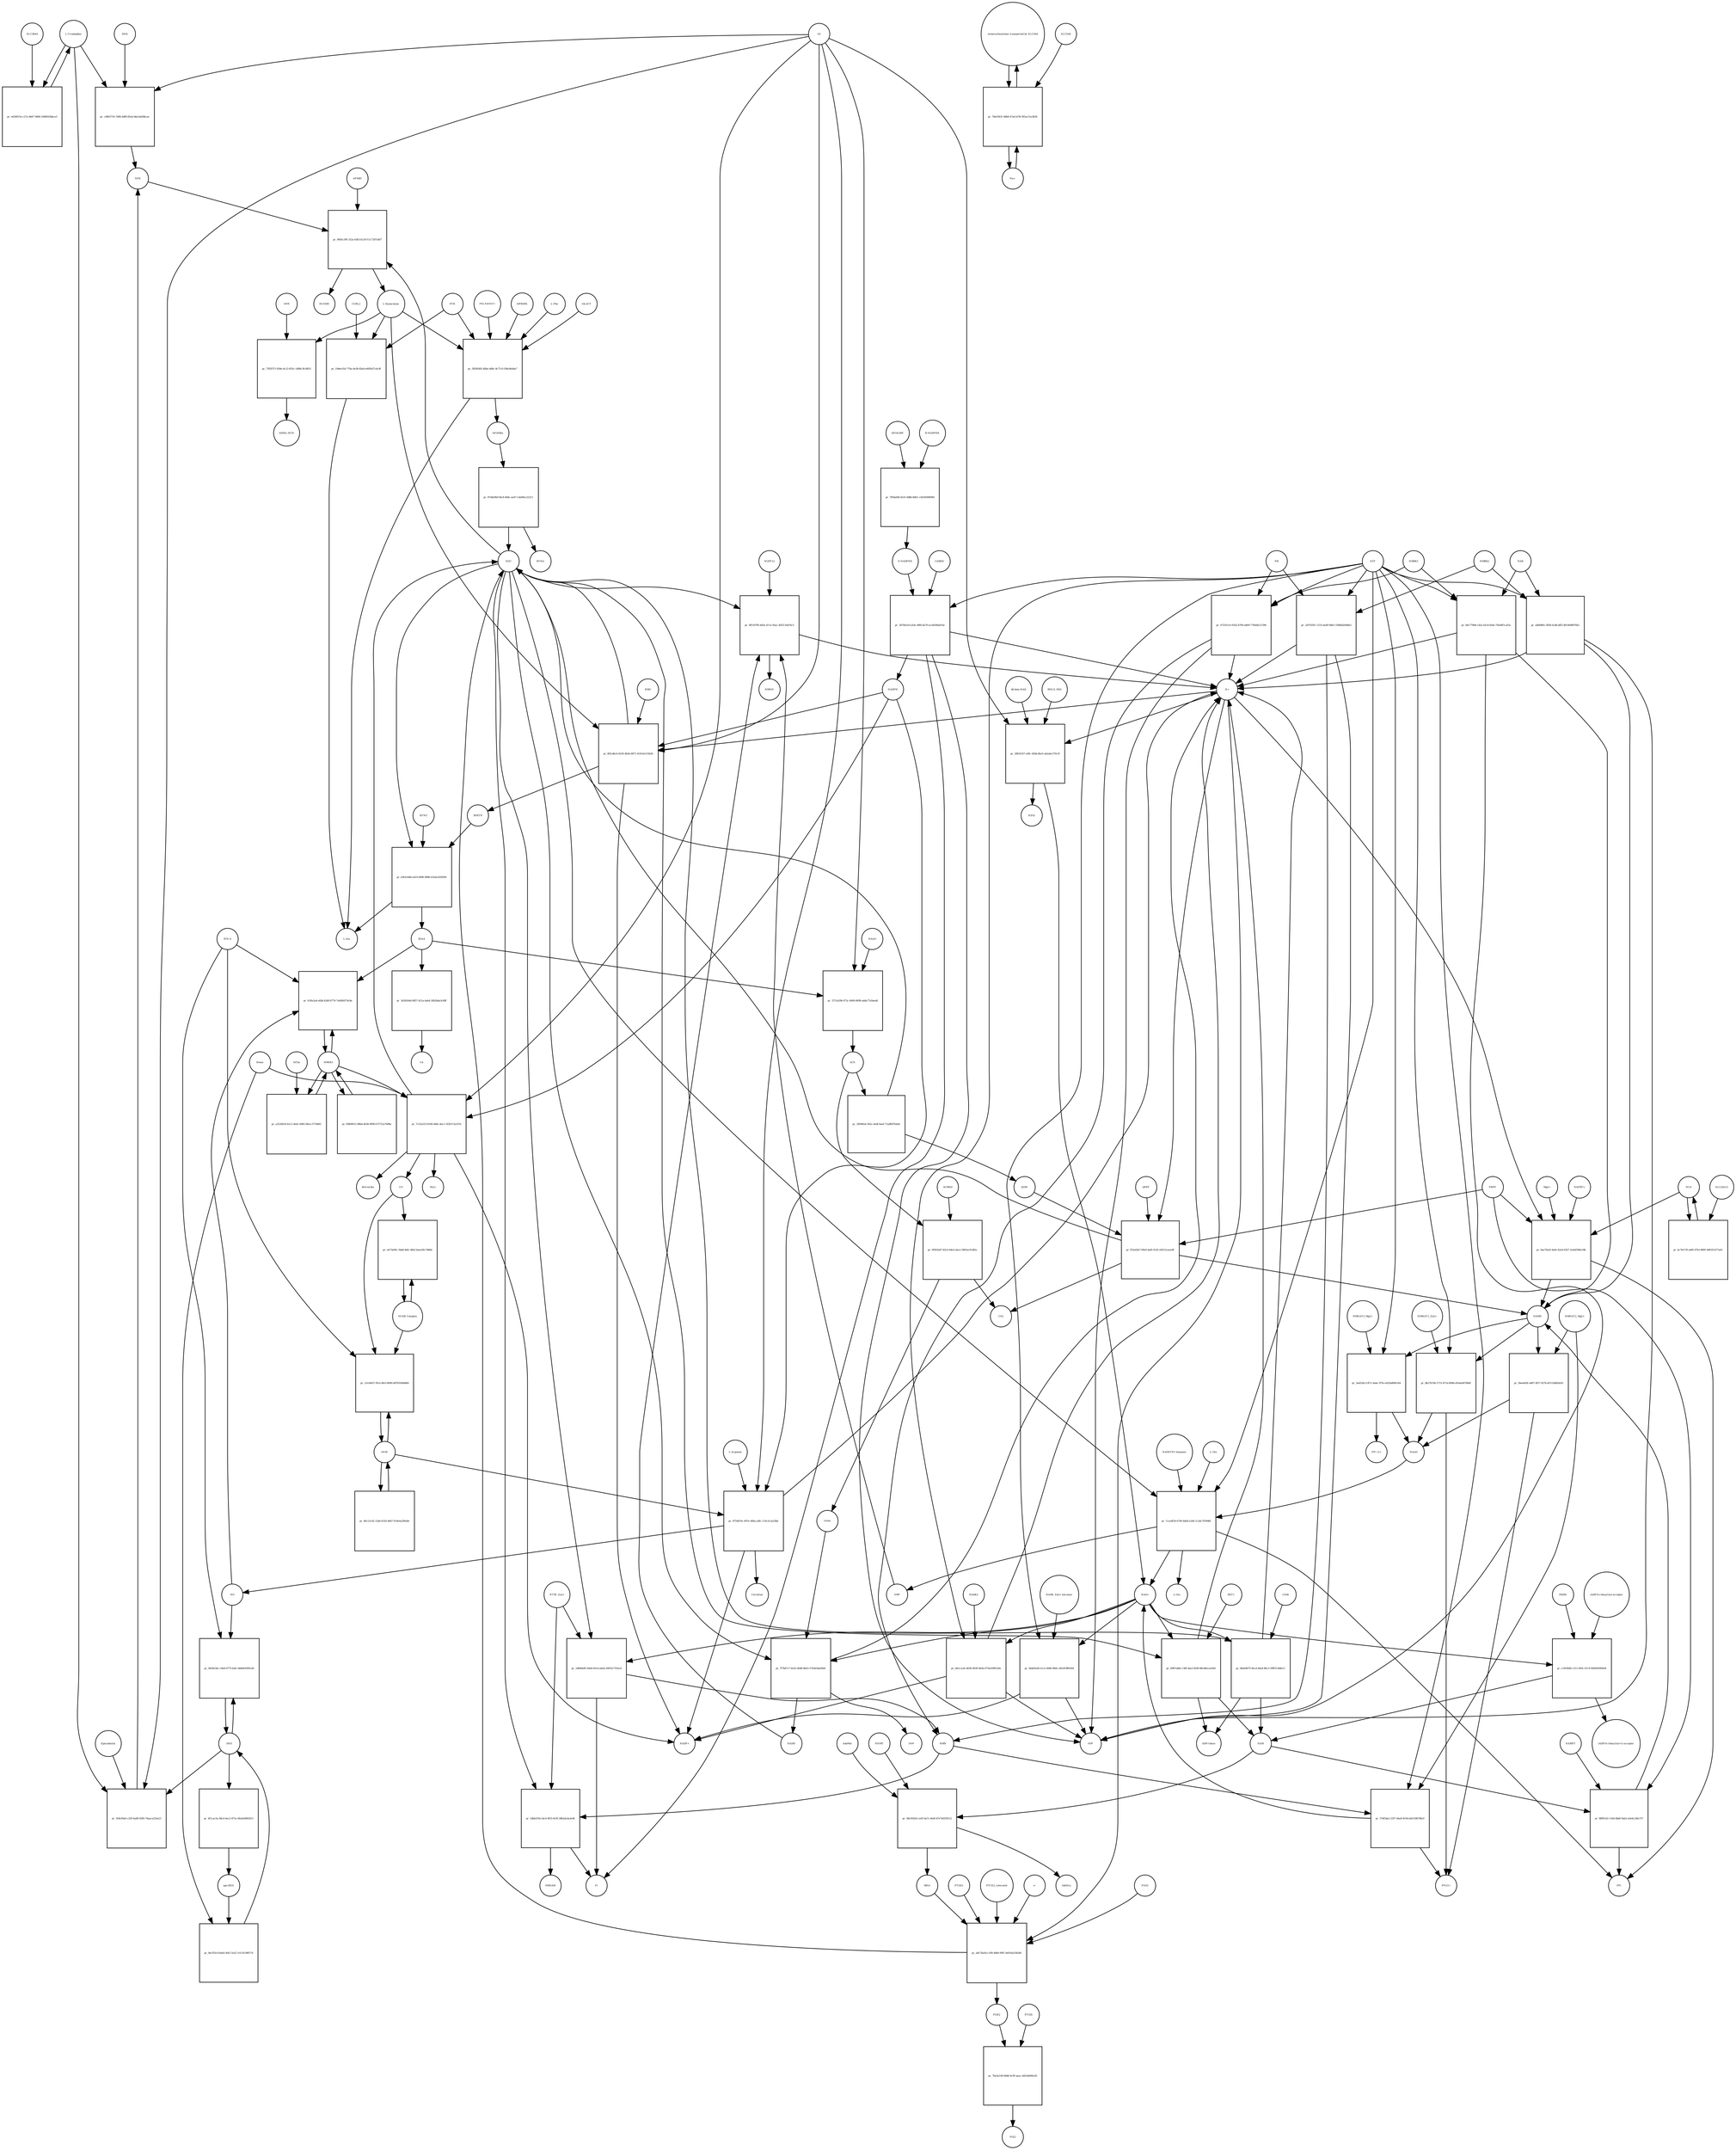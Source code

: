 strict digraph  {
"L-Tryptophan" [annotation="urn_miriam_obo.chebi_CHEBI%3A57912", bipartite=0, cls="simple chemical", fontsize=4, label="L-Tryptophan", shape=circle];
"pr_e626915e-c27a-4b67-9606-2948563bbce5" [annotation="", bipartite=1, cls=process, fontsize=4, label="pr_e626915e-c27a-4b67-9606-2948563bbce5", shape=square];
SLC36A4 [annotation=urn_miriam_uniprot_Q6YBV0, bipartite=0, cls=macromolecule, fontsize=4, label=SLC36A4, shape=circle];
"pr_c0863716-7d96-4df8-85a4-b6a1daf48cae" [annotation="", bipartite=1, cls=process, fontsize=4, label="pr_c0863716-7d96-4df8-85a4-b6a1daf48cae", shape=square];
NFK [annotation="urn_miriam_obo.chebi_CHEBI%3A18377", bipartite=0, cls="simple chemical", fontsize=4, label=NFK, shape=circle];
IDO2 [annotation=urn_miriam_uniprot_Q6ZQW0, bipartite=0, cls=macromolecule, fontsize=4, label=IDO2, shape=circle];
O2 [annotation="urn_miriam_obo.chebi_CHEBI%3A15379", bipartite=0, cls="simple chemical", fontsize=4, label=O2, shape=circle];
"pr_504cf9a0-c320-4a80-92f6-74aaca216e23" [annotation="", bipartite=1, cls=process, fontsize=4, label="pr_504cf9a0-c320-4a80-92f6-74aaca216e23", shape=square];
IDO1 [annotation=urn_miriam_uniprot_P14902, bipartite=0, cls=complex, fontsize=4, label=IDO1, shape=circle];
Epacadostat [annotation="", bipartite=0, cls="simple chemical", fontsize=4, label=Epacadostat, shape=circle];
"pr_9005c395-1f2a-4363-b129-f11c7207af67" [annotation="", bipartite=1, cls=process, fontsize=4, label="pr_9005c395-1f2a-4363-b129-f11c7207af67", shape=square];
"L-Kynurenine" [annotation="urn_miriam_obo.chebi_CHEBI%3A16946", bipartite=0, cls="simple chemical", fontsize=4, label="L-Kynurenine", shape=circle];
AFMID [annotation=urn_miriam_uniprot_Q63HM1, bipartite=0, cls=macromolecule, fontsize=4, label=AFMID, shape=circle];
H2O [annotation="urn_miriam_obo.chebi_CHEBI%3A15377", bipartite=0, cls="simple chemical", fontsize=4, label=H2O, shape=circle];
HCOOH [annotation="urn_miriam_obo.chebi_CHEBI%3A30751", bipartite=0, cls="simple chemical", fontsize=4, label=HCOOH, shape=circle];
"pr_5fb38365-40ba-4d8c-8c73-fc19bc8eb4a7" [annotation="", bipartite=1, cls=process, fontsize=4, label="pr_5fb38365-40ba-4d8c-8c73-fc19bc8eb4a7", shape=square];
"AP-DOBu" [annotation="urn_miriam_obo.chebi_CHEBI%3A17442", bipartite=0, cls="simple chemical", fontsize=4, label="AP-DOBu", shape=circle];
"PXLP-KYAT1" [annotation="urn_miriam_uniprot_Q16773|urn_miriam_obo.chebi_CHEBI%3A18405", bipartite=0, cls="complex multimer", fontsize=4, label="PXLP-KYAT1", shape=circle];
I3PROPA [annotation="urn_miriam_obo.chebi_CHEBI%3A43580", bipartite=0, cls=macromolecule, fontsize=4, label=I3PROPA, shape=circle];
"L-Phe" [annotation="urn_miriam_obo.chebi_CHEBI%3A58095", bipartite=0, cls="simple chemical", fontsize=4, label="L-Phe", shape=circle];
I3LACT [annotation="urn_miriam_obo.chebi_CHEBI%3A55528", bipartite=0, cls=macromolecule, fontsize=4, label=I3LACT, shape=circle];
PYR [annotation="urn_miriam_obo.chebi_CHEBI%3A15361", bipartite=0, cls="simple chemical", fontsize=4, label=PYR, shape=circle];
"L-Ala" [annotation="urn_miriam_obo.chebi_CHEBI%3A57972", bipartite=0, cls="simple chemical", fontsize=4, label="L-Ala", shape=circle];
"pr_19dee1b3-774a-4e38-82eb-e605b27cdc4f" [annotation="", bipartite=1, cls=process, fontsize=4, label="pr_19dee1b3-774a-4e38-82eb-e605b27cdc4f", shape=square];
CCBL2 [annotation=urn_miriam_uniprot_Q6YP21, bipartite=0, cls="macromolecule multimer", fontsize=4, label=CCBL2, shape=circle];
"pr_87dde9b0-fbc8-46dc-ae47-cda96ec22211" [annotation="", bipartite=1, cls=process, fontsize=4, label="pr_87dde9b0-fbc8-46dc-ae47-cda96ec22211", shape=square];
KYNA [annotation="urn_miriam_obo.chebi_CHEBI%3A18344", bipartite=0, cls="simple chemical", fontsize=4, label=KYNA, shape=circle];
"pr_8f3cd6c6-8230-4b5b-8871-419c0e155b3b" [annotation="", bipartite=1, cls=process, fontsize=4, label="pr_8f3cd6c6-8230-4b5b-8871-419c0e155b3b", shape=square];
"3HKYN" [annotation="urn_miriam_obo.chebi_CHEBI%3A17380", bipartite=0, cls="simple chemical", fontsize=4, label="3HKYN", shape=circle];
KMO [annotation=urn_miriam_uniprot_O15229, bipartite=0, cls=macromolecule, fontsize=4, label=KMO, shape=circle];
NADPH [annotation="urn_miriam_obo.chebi_CHEBI%3A16474", bipartite=0, cls="simple chemical", fontsize=4, label=NADPH, shape=circle];
"H+" [annotation="urn_miriam_obo.chebi_CHEBI%3A15378", bipartite=0, cls="simple chemical", fontsize=4, label="H+", shape=circle];
"NADP+" [annotation="urn_miriam_obo.chebi_CHEBI%3A18009", bipartite=0, cls="simple chemical", fontsize=4, label="NADP+", shape=circle];
"pr_43b1e9dd-a419-4996-9686-432dcd292f40" [annotation="", bipartite=1, cls=process, fontsize=4, label="pr_43b1e9dd-a419-4996-9686-432dcd292f40", shape=square];
"3HAA" [annotation="urn_miriam_obo.chebi_CHEBI%3A15793", bipartite=0, cls="simple chemical", fontsize=4, label="3HAA", shape=circle];
KYNU [annotation=urn_miriam_uniprot_Q16719, bipartite=0, cls="macromolecule multimer", fontsize=4, label=KYNU, shape=circle];
"pr_3715a59b-972c-4949-8698-adda77a9aedd" [annotation="", bipartite=1, cls=process, fontsize=4, label="pr_3715a59b-972c-4949-8698-adda77a9aedd", shape=square];
ACS [annotation="urn_miriam_obo.chebi_CHEBI%3A29044", bipartite=0, cls="simple chemical", fontsize=4, label=ACS, shape=circle];
HAAO [annotation=urn_miriam_uniprot_P46952, bipartite=0, cls=macromolecule, fontsize=4, label=HAAO, shape=circle];
"pr_0f583a87-83c0-44e3-abce-5803ec01df2a" [annotation="", bipartite=1, cls=process, fontsize=4, label="pr_0f583a87-83c0-44e3-abce-5803ec01df2a", shape=square];
"2AMA" [annotation="urn_miriam_obo.chebi_CHEBI%3A15745", bipartite=0, cls="simple chemical", fontsize=4, label="2AMA", shape=circle];
ACMSD [annotation=urn_miriam_uniprot_Q8TDX5, bipartite=0, cls="macromolecule multimer", fontsize=4, label=ACMSD, shape=circle];
CO2 [annotation="urn_miriam_obo.chebi_CHEBI%3A16526", bipartite=0, cls="simple chemical", fontsize=4, label=CO2, shape=circle];
"pr_7f7bd7c7-b22e-4b48-86e5-57b3d34a4944" [annotation="", bipartite=1, cls=process, fontsize=4, label="pr_7f7bd7c7-b22e-4b48-86e5-57b3d34a4944", shape=square];
"2AM" [annotation="urn_miriam_obo.chebi_CHEBI%3A16886", bipartite=0, cls="simple chemical", fontsize=4, label="2AM", shape=circle];
"NAD+" [annotation="urn_miriam_obo.chebi_CHEBI%3A57540", bipartite=0, cls="simple chemical", fontsize=4, label="NAD+", shape=circle];
NADH [annotation="urn_miriam_obo.chebi_CHEBI%3A57945", bipartite=0, cls="simple chemical", fontsize=4, label=NADH, shape=circle];
"pr_18f44fa4-302c-4edf-baef-71adffd7b4a0" [annotation="", bipartite=1, cls=process, fontsize=4, label="pr_18f44fa4-302c-4edf-baef-71adffd7b4a0", shape=square];
QUIN [annotation="urn_miriam_obo.chebi_CHEBI%3A16675", bipartite=0, cls="simple chemical", fontsize=4, label=QUIN, shape=circle];
"pr_75f5f371-058e-4c12-833c-1d08c3fcd933" [annotation="", bipartite=1, cls=process, fontsize=4, label="pr_75f5f371-058e-4c12-833c-1d08c3fcd933", shape=square];
AHR [annotation=urn_miriam_uniprot_P35869, bipartite=0, cls=macromolecule, fontsize=4, label=AHR, shape=circle];
"AHR/L-KYN" [annotation="", bipartite=0, cls=complex, fontsize=4, label="AHR/L-KYN", shape=circle];
"pr_0626e34c-c8ed-4775-bafc-bbb0e9285cb0" [annotation="", bipartite=1, cls=process, fontsize=4, label="pr_0626e34c-c8ed-4775-bafc-bbb0e9285cb0", shape=square];
NO [annotation="urn_miriam_obo.chebi_CHEBI%3A16480", bipartite=0, cls="simple chemical", fontsize=4, label=NO, shape=circle];
"IFN-G" [annotation=urn_miriam_uniprot_Q14609, bipartite=0, cls=macromolecule, fontsize=4, label="IFN-G", shape=circle];
iNOS [annotation=urn_miriam_uniprot_P35228, bipartite=0, cls=macromolecule, fontsize=4, label=iNOS, shape=circle];
"pr_c5c0e627-ffa3-4fe5-8690-b8783540b6fd" [annotation="", bipartite=1, cls=process, fontsize=4, label="pr_c5c0e627-ffa3-4fe5-8690-b8783540b6fd", shape=square];
"Nf-KB Complex" [annotation="urn_miriam_uniprot_P19838|urn_miriam_uniprot_Q04206|urn_miriam_uniprot_Q00653", bipartite=0, cls=complex, fontsize=4, label="Nf-KB Complex", shape=circle];
CO [annotation="urn_miriam_obo.chebi_CHEBI%3A17245", bipartite=0, cls="simple chemical", fontsize=4, label=CO, shape=circle];
"L-Arginine" [annotation="urn_miriam_obo.chebi_CHEBI%3A16467", bipartite=0, cls="simple chemical", fontsize=4, label="L-Arginine", shape=circle];
"pr_8754b76c-697e-449a-a4fc-114c3c3a33bb" [annotation="", bipartite=1, cls=process, fontsize=4, label="pr_8754b76c-697e-449a-a4fc-114c3c3a33bb", shape=square];
Citrulline [annotation="urn_miriam_obo.chebi_CHEBI%3A16349", bipartite=0, cls="simple chemical", fontsize=4, label=Citrulline, shape=circle];
"pr_d0c12c42-12dd-431b-9d47-914e0a29fa6b" [annotation="", bipartite=1, cls=process, fontsize=4, label="pr_d0c12c42-12dd-431b-9d47-914e0a29fa6b", shape=square];
"pr_4f1cac5a-9dc4-4ec2-871e-0fa0a0983013" [annotation="", bipartite=1, cls=process, fontsize=4, label="pr_4f1cac5a-9dc4-4ec2-871e-0fa0a0983013", shape=square];
"apo-IDO1" [annotation=urn_miriam_uniprot_P14902, bipartite=0, cls=macromolecule, fontsize=4, label="apo-IDO1", shape=circle];
"R-NADPHX" [annotation="urn_miriam_obo.chebi_CHEBI%3A64085", bipartite=0, cls="simple chemical", fontsize=4, label="R-NADPHX", shape=circle];
"pr_785bafb6-b51f-4d8b-8d61-c5d3456869fd" [annotation="", bipartite=1, cls=process, fontsize=4, label="pr_785bafb6-b51f-4d8b-8d61-c5d3456869fd", shape=square];
"S-NADPHX" [annotation="urn_miriam_obo.chebi_CHEBI%3A64084", bipartite=0, cls="simple chemical", fontsize=4, label="S-NADPHX", shape=circle];
APOA1BP [annotation=urn_miriam_uniprot_O95544, bipartite=0, cls="macromolecule multimer", fontsize=4, label=APOA1BP, shape=circle];
"pr_3470b1e9-a43e-49f6-be70-ece8208a9c6e" [annotation="", bipartite=1, cls=process, fontsize=4, label="pr_3470b1e9-a43e-49f6-be70-ece8208a9c6e", shape=square];
CARKD [annotation=urn_miriam_uniprot_Q8IW45, bipartite=0, cls=macromolecule, fontsize=4, label=CARKD, shape=circle];
ATP [annotation="urn_miriam_obo.chebi_CHEBI%3A30616", bipartite=0, cls="simple chemical", fontsize=4, label=ATP, shape=circle];
ADP [annotation="urn_miriam_obo.chebi_CHEBI%3A456216", bipartite=0, cls="simple chemical", fontsize=4, label=ADP, shape=circle];
Pi [annotation="urn_miriam_obo.chebi_CHEBI%3A18367", bipartite=0, cls="simple chemical", fontsize=4, label=Pi, shape=circle];
"pr_bfecca2e-4636-4830-9e0a-075e439633eb" [annotation="", bipartite=1, cls=process, fontsize=4, label="pr_bfecca2e-4636-4830-9e0a-075e439633eb", shape=square];
NADK2 [annotation=urn_miriam_uniprot_Q4G0N4, bipartite=0, cls="macromolecule multimer", fontsize=4, label=NADK2, shape=circle];
NAMN [annotation="urn_miriam_obo.chebi_CHEBI%3A15763", bipartite=0, cls="simple chemical", fontsize=4, label=NAMN, shape=circle];
"pr_5ad324c3-ff11-4abc-97fa-e452bd99e164" [annotation="", bipartite=1, cls=process, fontsize=4, label="pr_5ad324c3-ff11-4abc-97fa-e452bd99e164", shape=square];
NAAD [annotation="urn_miriam_obo.chebi_CHEBI%3A18304", bipartite=0, cls="simple chemical", fontsize=4, label=NAAD, shape=circle];
"NMNAT3_Mg2+" [annotation="urn_miriam_uniprot_Q96T66|urn_miriam_obo.chebi_CHEBI%3A18420", bipartite=0, cls="complex multimer", fontsize=4, label="NMNAT3_Mg2+", shape=circle];
"PPi (3-)" [annotation="urn_miriam_obo.chebi_CHEBI%3A33019", bipartite=0, cls="simple chemical", fontsize=4, label="PPi (3-)", shape=circle];
"pr_5bee6d3f-a887-4f57-927b-d5153d683a93" [annotation="", bipartite=1, cls=process, fontsize=4, label="pr_5bee6d3f-a887-4f57-927b-d5153d683a93", shape=square];
"NMNAT2_Mg2+" [annotation="urn_miriam_uniprot_Q9BZQ4|urn_miriam_obo.chebi_CHEBI%3A18420", bipartite=0, cls=complex, fontsize=4, label="NMNAT2_Mg2+", shape=circle];
"PPi(3-)" [annotation="urn_miriam_obo.chebi_CHEBI%3A33019", bipartite=0, cls="simple chemical", fontsize=4, label="PPi(3-)", shape=circle];
NAR [annotation="urn_miriam_obo.chebi_CHEBI%3A58527", bipartite=0, cls="simple chemical", fontsize=4, label=NAR, shape=circle];
"pr_b6c779b8-c42a-43c8-824a-70a04f1caf3a" [annotation="", bipartite=1, cls=process, fontsize=4, label="pr_b6c779b8-c42a-43c8-824a-70a04f1caf3a", shape=square];
NMRK1 [annotation=urn_miriam_uniprot_Q9NWW6, bipartite=0, cls=macromolecule, fontsize=4, label=NMRK1, shape=circle];
"pr_ad084ffe-3858-41db-bff3-d914698076b1" [annotation="", bipartite=1, cls=process, fontsize=4, label="pr_ad084ffe-3858-41db-bff3-d914698076b1", shape=square];
NMRK2 [annotation=urn_miriam_uniprot_Q9NPI5, bipartite=0, cls=macromolecule, fontsize=4, label=NMRK2, shape=circle];
"pr_11ca4f34-6740-44e8-a344-1c2dc793946f" [annotation="", bipartite=1, cls=process, fontsize=4, label="pr_11ca4f34-6740-44e8-a344-1c2dc793946f", shape=square];
"NADSYN1 hexamer" [annotation=urn_miriam_uniprot_Q6IA69, bipartite=0, cls="macromolecule multimer", fontsize=4, label="NADSYN1 hexamer", shape=circle];
"L-Gln" [annotation="urn_miriam_obo.chebi_CHEBI%3A58359", bipartite=0, cls="simple chemical", fontsize=4, label="L-Gln", shape=circle];
"L-Glu" [annotation="urn_miriam_obo.chebi_CHEBI%3A29985", bipartite=0, cls="simple chemical", fontsize=4, label="L-Glu", shape=circle];
AMP [annotation="urn_miriam_obo.chebi_CHEBI%3A16027", bipartite=0, cls="simple chemical", fontsize=4, label=AMP, shape=circle];
PPi [annotation="urn_miriam_obo.chebi_CHEBI%3A29888", bipartite=0, cls="simple chemical", fontsize=4, label=PPi, shape=circle];
NMN [annotation="urn_miriam_obo.chebi_CHEBI%3A14649", bipartite=0, cls="simple chemical", fontsize=4, label=NMN, shape=circle];
"pr_374f5de2-25f7-44e8-9c94-bd3158678b1f" [annotation="", bipartite=1, cls=process, fontsize=4, label="pr_374f5de2-25f7-44e8-9c94-bd3158678b1f", shape=square];
NR [annotation="urn_miriam_obo.chebi_CHEBI%3A15927", bipartite=0, cls="simple chemical", fontsize=4, label=NR, shape=circle];
"pr_473351c6-9342-4790-a869-7740d4121596" [annotation="", bipartite=1, cls=process, fontsize=4, label="pr_473351c6-9342-4790-a869-7740d4121596", shape=square];
"pr_2d703501-1533-4a49-9d61-5586bd349bb3" [annotation="", bipartite=1, cls=process, fontsize=4, label="pr_2d703501-1533-4a49-9d61-5586bd349bb3", shape=square];
NCA [annotation="urn_miriam_obo.chebi_CHEBI%3A32544", bipartite=0, cls="simple chemical", fontsize=4, label=NCA, shape=circle];
"pr_6ae70a2f-4a9e-42e4-8327-2e4ef560e18b" [annotation="", bipartite=1, cls=process, fontsize=4, label="pr_6ae70a2f-4a9e-42e4-8327-2e4ef560e18b", shape=square];
NAPRT1 [annotation=urn_miriam_uniprot_Q6XQN6, bipartite=0, cls="macromolecule multimer", fontsize=4, label=NAPRT1, shape=circle];
"Mg2+" [annotation="urn_miriam_obo.chebi_CHEBI%3A18420", bipartite=0, cls="simple chemical", fontsize=4, label="Mg2+", shape=circle];
PRPP [annotation="urn_miriam_obo.chebi_CHEBI%3A17111", bipartite=0, cls="simple chemical", fontsize=4, label=PRPP, shape=circle];
"pr_c1832bfb-c311-493c-b7c9-9042005f8436" [annotation="", bipartite=1, cls=process, fontsize=4, label="pr_c1832bfb-c311-493c-b7c9-9042005f8436", shape=square];
NAM [annotation="urn_miriam_obo.chebi_CHEBI%3A17154", bipartite=0, cls="simple chemical", fontsize=4, label=NAM, shape=circle];
PARPs [annotation="urn_miriam_uniprot_Q8N5Y8|urn_miriam_uniprot_Q53GL7|urn_miriam_uniprot_Q8IXQ6", bipartite=0, cls=macromolecule, fontsize=4, label=PARPs, shape=circle];
"(ADP-D-ribosyl)(n)-acceptor" [annotation="urn_miriam_obo.chebi_CHEBI%3A133202", bipartite=0, cls="simple chemical", fontsize=4, label="(ADP-D-ribosyl)(n)-acceptor", shape=circle];
"(ADP-D-ribosyl)(n+1)-acceptor" [annotation="urn_miriam_obo.chebi_CHEBI%3A133203", bipartite=0, cls="simple chemical", fontsize=4, label="(ADP-D-ribosyl)(n+1)-acceptor", shape=circle];
"pr_8fff61d3-116d-4bb0-9ab3-a9e4c24fa757" [annotation="", bipartite=1, cls=process, fontsize=4, label="pr_8fff61d3-116d-4bb0-9ab3-a9e4c24fa757", shape=square];
NAMPT [annotation=urn_miriam_uniprot_P43490, bipartite=0, cls=macromolecule, fontsize=4, label=NAMPT, shape=circle];
"pr_08c95624-ce05-4a7c-8e6f-47e7b5f29512" [annotation="", bipartite=1, cls=process, fontsize=4, label="pr_08c95624-ce05-4a7c-8e6f-47e7b5f29512", shape=square];
MNA [annotation="urn_miriam_obo.chebi_CHEBI%3A16797", bipartite=0, cls="simple chemical", fontsize=4, label=MNA, shape=circle];
NNMT [annotation=urn_miriam_uniprot_P40261, bipartite=0, cls=macromolecule, fontsize=4, label=NNMT, shape=circle];
AdoMet [annotation="urn_miriam_obo.chebi_CHEBI%3A15414", bipartite=0, cls="simple chemical", fontsize=4, label=AdoMet, shape=circle];
AdoHcy [annotation="urn_miriam_obo.chebi_CHEBI%3A16680", bipartite=0, cls="simple chemical", fontsize=4, label=AdoHcy, shape=circle];
"pr_f55a02b7-09e0-4af4-912f-cbf512caea9f" [annotation="", bipartite=1, cls=process, fontsize=4, label="pr_f55a02b7-09e0-4af4-912f-cbf512caea9f", shape=square];
QPRT [annotation=urn_miriam_uniprot_Q15274, bipartite=0, cls=macromolecule, fontsize=4, label=QPRT, shape=circle];
"pr_5b4d3a26-e1ce-4946-9b9c-e81d53ff6364" [annotation="", bipartite=1, cls=process, fontsize=4, label="pr_5b4d3a26-e1ce-4946-9b9c-e81d53ff6364", shape=square];
"NADK_Zn2+ tetramer" [annotation="urn_miriam_uniprot_O95544|urn_miriam_obo.chebi_CHEBI%3A29105", bipartite=0, cls="complex multimer", fontsize=4, label="NADK_Zn2+ tetramer", shape=circle];
"pr_6987a48a-138f-4aa3-820f-88cd6ecea564" [annotation="", bipartite=1, cls=process, fontsize=4, label="pr_6987a48a-138f-4aa3-820f-88cd6ecea564", shape=square];
"ADP-ribose" [annotation="urn_miriam_obo.chebi_CHEBI%3A57967", bipartite=0, cls="simple chemical", fontsize=4, label="ADP-ribose", shape=circle];
BST1 [annotation=urn_miriam_uniprot_Q10588, bipartite=0, cls="macromolecule multimer", fontsize=4, label=BST1, shape=circle];
"pr_4ba04675-8ecd-44e4-86c3-39ff513d6e11" [annotation="", bipartite=1, cls=process, fontsize=4, label="pr_4ba04675-8ecd-44e4-86c3-39ff513d6e11", shape=square];
CD38 [annotation=urn_miriam_uniprot_P28907, bipartite=0, cls=macromolecule, fontsize=4, label=CD38, shape=circle];
"dh-beta-NAD" [annotation="urn_miriam_obo.chebi_CHEBI%3A90171|urn_miriam_obo.chebi_CHEBI%3A90174", bipartite=0, cls="simple chemical", fontsize=4, label="dh-beta-NAD", shape=circle];
"pr_38935357-e9fc-45bb-8bc0-ab2abc370c5f" [annotation="", bipartite=1, cls=process, fontsize=4, label="pr_38935357-e9fc-45bb-8bc0-ab2abc370c5f", shape=square];
H2O2 [annotation="urn_miriam_obo.chebi_CHEBI%3A16240", bipartite=0, cls="simple chemical", fontsize=4, label=H2O2, shape=circle];
RNLS_FAD [annotation="urn_miriam_uniprot_Q5VYX0|urn_miriam_obo.chebi_CHEBI%3A16238", bipartite=0, cls=complex, fontsize=4, label=RNLS_FAD, shape=circle];
"pr_1d60be85-04a8-43c4-ada4-20035c755ec6" [annotation="", bipartite=1, cls=process, fontsize=4, label="pr_1d60be85-04a8-43c4-ada4-20035c755ec6", shape=square];
"NT5E_Zn2+" [annotation="urn_miriam_uniprot_P21589|urn_miriam_obo.chebi_CHEBI%3A29105", bipartite=0, cls="complex multimer", fontsize=4, label="NT5E_Zn2+", shape=circle];
"pr_24bb1f5d-cbc9-4f55-8cf9-28b2dcda3e46" [annotation="", bipartite=1, cls=process, fontsize=4, label="pr_24bb1f5d-cbc9-4f55-8cf9-28b2dcda3e46", shape=square];
NRNAM [annotation="urn_miriam_obo.chebi_CHEBI%3A15927", bipartite=0, cls="simple chemical", fontsize=4, label=NRNAM, shape=circle];
"pr_bc76e73f-ad0f-47b3-8685-9d9351477a61" [annotation="", bipartite=1, cls=process, fontsize=4, label="pr_bc76e73f-ad0f-47b3-8685-9d9351477a61", shape=square];
SLC22A13 [annotation=urn_miriam_uniprot_Q9Y226, bipartite=0, cls=macromolecule, fontsize=4, label=SLC22A13, shape=circle];
"pr_087a97f6-4d5e-411e-92ac-45f211bb76c5" [annotation="", bipartite=1, cls=process, fontsize=4, label="pr_087a97f6-4d5e-411e-92ac-45f211bb76c5", shape=square];
NMNH [annotation="urn_miriam_obo.chebi_CHEBI%3A74452", bipartite=0, cls="simple chemical", fontsize=4, label=NMNH, shape=circle];
NUDT12 [annotation=urn_miriam_uniprot_Q9BQG2, bipartite=0, cls=macromolecule, fontsize=4, label=NUDT12, shape=circle];
"pr_8b27b7d0-2715-471d-899d-d164a94768df" [annotation="", bipartite=1, cls=process, fontsize=4, label="pr_8b27b7d0-2715-471d-899d-d164a94768df", shape=square];
"NMNAT1_Zn2+" [annotation="urn_miriam_uniprot_Q9HAN9|urn_miriam_obo.chebi_CHEBI%3A29105", bipartite=0, cls="complex multimer", fontsize=4, label="NMNAT1_Zn2+", shape=circle];
PGG2 [annotation="urn_miriam_obo.chebi_CHEBI%3A27647", bipartite=0, cls="simple chemical", fontsize=4, label=PGG2, shape=circle];
"pr_a8c7ba56-c189-4d6d-99f1-9a916a5365d0" [annotation="", bipartite=1, cls=process, fontsize=4, label="pr_a8c7ba56-c189-4d6d-99f1-9a916a5365d0", shape=square];
PGH2 [annotation="urn_miriam_obo.chebi_CHEBI%3A15554", bipartite=0, cls="simple chemical", fontsize=4, label=PGH2, shape=circle];
PTGS2 [annotation=urn_miriam_uniprot_P35354, bipartite=0, cls="macromolecule multimer", fontsize=4, label=PTGS2, shape=circle];
PTCS2_celecoxib [annotation="urn_miriam_uniprot_P35354|urn_miriam_obo.chebi_CHEBI%3A41423", bipartite=0, cls=complex, fontsize=4, label=PTCS2_celecoxib, shape=circle];
"e-" [annotation="urn_miriam_obo.chebi_CHEBI%3A10545", bipartite=0, cls="simple chemical", fontsize=4, label="e-", shape=circle];
"pr_7ba3a149-60d6-4c9f-aaac-afd1def6b1d3" [annotation="", bipartite=1, cls=process, fontsize=4, label="pr_7ba3a149-60d6-4c9f-aaac-afd1def6b1d3", shape=square];
PGI2 [annotation="urn_miriam_obo.chebi_CHEBI%3A15552", bipartite=0, cls="simple chemical", fontsize=4, label=PGI2, shape=circle];
PTGIS [annotation=urn_miriam_uniprot_Q16647, bipartite=0, cls=macromolecule, fontsize=4, label=PTGIS, shape=circle];
"monocarboxylates transported by SLC5A8" [annotation="", bipartite=0, cls="simple chemical", fontsize=4, label="monocarboxylates transported by SLC5A8", shape=circle];
"pr_7bb19431-8db8-47ad-b74f-9f5ac31a3b58" [annotation="", bipartite=1, cls=process, fontsize=4, label="pr_7bb19431-8db8-47ad-b74f-9f5ac31a3b58", shape=square];
SLC5A8 [annotation=urn_miriam_uniprot_Q8N695, bipartite=0, cls=macromolecule, fontsize=4, label=SLC5A8, shape=circle];
"Na+" [annotation="urn_miriam_obo.chebi_CHEBI%3A29101", bipartite=0, cls="simple chemical", fontsize=4, label="Na+", shape=circle];
HMOX1 [annotation="", bipartite=0, cls=macromolecule, fontsize=4, label=HMOX1, shape=circle];
"pr_fcf6e2a4-efdb-42d0-8776-7e40b9374c8e" [annotation="", bipartite=1, cls=process, fontsize=4, label="pr_fcf6e2a4-efdb-42d0-8776-7e40b9374c8e", shape=square];
"pr_f0b09013-98bd-4b38-9f98-b73721a7698a" [annotation="", bipartite=1, cls=process, fontsize=4, label="pr_f0b09013-98bd-4b38-9f98-b73721a7698a", shape=square];
Heme [annotation="urn_miriam_obo.chebi_CHEBI%3A30413", bipartite=0, cls="simple chemical", fontsize=4, label=Heme, shape=circle];
"pr_7c52e233-8180-48dc-8ac1-5f2b7c5a1f1b" [annotation="", bipartite=1, cls=process, fontsize=4, label="pr_7c52e233-8180-48dc-8ac1-5f2b7c5a1f1b", shape=square];
Biliverdin [annotation="urn_miriam_obo.chebi_CHEBI%3A17033", bipartite=0, cls="simple chemical", fontsize=4, label=Biliverdin, shape=circle];
"Fe2+" [annotation="urn_miriam_obo.chebi_CHEBI%3A29033", bipartite=0, cls="simple chemical", fontsize=4, label="Fe2+", shape=circle];
"pr_a3228418-b1c2-4edc-b9fd-58ecc3719b81" [annotation="", bipartite=1, cls=process, fontsize=4, label="pr_a3228418-b1c2-4edc-b9fd-58ecc3719b81", shape=square];
Orf3a [annotation="urn_miriam_ncbiprotein_BCD58754|urn_miriam_uniprot_P0DTC3", bipartite=0, cls=macromolecule, fontsize=4, label=Orf3a, shape=circle];
"pr_eb73a90c-5bdd-4bfc-bfb2-baea56c7d66d" [annotation="", bipartite=1, cls=process, fontsize=4, label="pr_eb73a90c-5bdd-4bfc-bfb2-baea56c7d66d", shape=square];
"pr_8ecf55c9-beb5-49a7-b1a7-e511fc99f174" [annotation="", bipartite=1, cls=process, fontsize=4, label="pr_8ecf55c9-beb5-49a7-b1a7-e511fc99f174", shape=square];
"pr_3d34504d-8857-421a-bab4-30b2bda3c88f" [annotation="", bipartite=1, cls="omitted process", fontsize=4, label="pr_3d34504d-8857-421a-bab4-30b2bda3c88f", shape=square];
CA [annotation="", bipartite=0, cls="simple chemical", fontsize=4, label=CA, shape=circle];
"L-Tryptophan" -> "pr_e626915e-c27a-4b67-9606-2948563bbce5"  [annotation="", interaction_type=consumption];
"L-Tryptophan" -> "pr_c0863716-7d96-4df8-85a4-b6a1daf48cae"  [annotation="", interaction_type=consumption];
"L-Tryptophan" -> "pr_504cf9a0-c320-4a80-92f6-74aaca216e23"  [annotation="", interaction_type=consumption];
"pr_e626915e-c27a-4b67-9606-2948563bbce5" -> "L-Tryptophan"  [annotation="", interaction_type=production];
SLC36A4 -> "pr_e626915e-c27a-4b67-9606-2948563bbce5"  [annotation="", interaction_type=catalysis];
"pr_c0863716-7d96-4df8-85a4-b6a1daf48cae" -> NFK  [annotation="", interaction_type=production];
NFK -> "pr_9005c395-1f2a-4363-b129-f11c7207af67"  [annotation="", interaction_type=consumption];
IDO2 -> "pr_c0863716-7d96-4df8-85a4-b6a1daf48cae"  [annotation="", interaction_type=catalysis];
O2 -> "pr_c0863716-7d96-4df8-85a4-b6a1daf48cae"  [annotation="", interaction_type=consumption];
O2 -> "pr_504cf9a0-c320-4a80-92f6-74aaca216e23"  [annotation="", interaction_type=consumption];
O2 -> "pr_8f3cd6c6-8230-4b5b-8871-419c0e155b3b"  [annotation="", interaction_type=consumption];
O2 -> "pr_3715a59b-972c-4949-8698-adda77a9aedd"  [annotation="", interaction_type=consumption];
O2 -> "pr_8754b76c-697e-449a-a4fc-114c3c3a33bb"  [annotation="", interaction_type=consumption];
O2 -> "pr_38935357-e9fc-45bb-8bc0-ab2abc370c5f"  [annotation="", interaction_type=consumption];
O2 -> "pr_7c52e233-8180-48dc-8ac1-5f2b7c5a1f1b"  [annotation="", interaction_type=consumption];
"pr_504cf9a0-c320-4a80-92f6-74aaca216e23" -> NFK  [annotation="", interaction_type=production];
IDO1 -> "pr_504cf9a0-c320-4a80-92f6-74aaca216e23"  [annotation="urn_miriam_pubmed_29531094|urn_miriam_pubmed_28523098|urn_miriam_pubmed_30338242|urn_miriam_pubmed_32292563", interaction_type=catalysis];
IDO1 -> "pr_0626e34c-c8ed-4775-bafc-bbb0e9285cb0"  [annotation="", interaction_type=consumption];
IDO1 -> "pr_4f1cac5a-9dc4-4ec2-871e-0fa0a0983013"  [annotation="", interaction_type=consumption];
Epacadostat -> "pr_504cf9a0-c320-4a80-92f6-74aaca216e23"  [annotation="urn_miriam_pubmed_29531094|urn_miriam_pubmed_28523098|urn_miriam_pubmed_30338242|urn_miriam_pubmed_32292563", interaction_type=inhibition];
"pr_9005c395-1f2a-4363-b129-f11c7207af67" -> "L-Kynurenine"  [annotation="", interaction_type=production];
"pr_9005c395-1f2a-4363-b129-f11c7207af67" -> HCOOH  [annotation="", interaction_type=production];
"L-Kynurenine" -> "pr_5fb38365-40ba-4d8c-8c73-fc19bc8eb4a7"  [annotation="", interaction_type=consumption];
"L-Kynurenine" -> "pr_19dee1b3-774a-4e38-82eb-e605b27cdc4f"  [annotation="", interaction_type=consumption];
"L-Kynurenine" -> "pr_8f3cd6c6-8230-4b5b-8871-419c0e155b3b"  [annotation="", interaction_type=consumption];
"L-Kynurenine" -> "pr_75f5f371-058e-4c12-833c-1d08c3fcd933"  [annotation="", interaction_type=consumption];
AFMID -> "pr_9005c395-1f2a-4363-b129-f11c7207af67"  [annotation=urn_miriam_pubmed_29531094, interaction_type=catalysis];
H2O -> "pr_9005c395-1f2a-4363-b129-f11c7207af67"  [annotation="", interaction_type=consumption];
H2O -> "pr_43b1e9dd-a419-4996-9686-432dcd292f40"  [annotation="", interaction_type=consumption];
H2O -> "pr_7f7bd7c7-b22e-4b48-86e5-57b3d34a4944"  [annotation="", interaction_type=consumption];
H2O -> "pr_11ca4f34-6740-44e8-a344-1c2dc793946f"  [annotation="", interaction_type=consumption];
H2O -> "pr_6987a48a-138f-4aa3-820f-88cd6ecea564"  [annotation="", interaction_type=consumption];
H2O -> "pr_4ba04675-8ecd-44e4-86c3-39ff513d6e11"  [annotation="", interaction_type=consumption];
H2O -> "pr_1d60be85-04a8-43c4-ada4-20035c755ec6"  [annotation="", interaction_type=consumption];
H2O -> "pr_24bb1f5d-cbc9-4f55-8cf9-28b2dcda3e46"  [annotation="", interaction_type=consumption];
H2O -> "pr_087a97f6-4d5e-411e-92ac-45f211bb76c5"  [annotation="", interaction_type=consumption];
"pr_5fb38365-40ba-4d8c-8c73-fc19bc8eb4a7" -> "AP-DOBu"  [annotation="", interaction_type=production];
"pr_5fb38365-40ba-4d8c-8c73-fc19bc8eb4a7" -> "L-Ala"  [annotation="", interaction_type=production];
"AP-DOBu" -> "pr_87dde9b0-fbc8-46dc-ae47-cda96ec22211"  [annotation="", interaction_type=consumption];
"PXLP-KYAT1" -> "pr_5fb38365-40ba-4d8c-8c73-fc19bc8eb4a7"  [annotation="", interaction_type=catalysis];
I3PROPA -> "pr_5fb38365-40ba-4d8c-8c73-fc19bc8eb4a7"  [annotation="", interaction_type=inhibition];
"L-Phe" -> "pr_5fb38365-40ba-4d8c-8c73-fc19bc8eb4a7"  [annotation="", interaction_type=inhibition];
I3LACT -> "pr_5fb38365-40ba-4d8c-8c73-fc19bc8eb4a7"  [annotation="", interaction_type=inhibition];
PYR -> "pr_5fb38365-40ba-4d8c-8c73-fc19bc8eb4a7"  [annotation="", interaction_type=consumption];
PYR -> "pr_19dee1b3-774a-4e38-82eb-e605b27cdc4f"  [annotation="", interaction_type=consumption];
"pr_19dee1b3-774a-4e38-82eb-e605b27cdc4f" -> "L-Ala"  [annotation="", interaction_type=production];
CCBL2 -> "pr_19dee1b3-774a-4e38-82eb-e605b27cdc4f"  [annotation="", interaction_type=catalysis];
"pr_87dde9b0-fbc8-46dc-ae47-cda96ec22211" -> KYNA  [annotation="", interaction_type=production];
"pr_87dde9b0-fbc8-46dc-ae47-cda96ec22211" -> H2O  [annotation="", interaction_type=production];
"pr_8f3cd6c6-8230-4b5b-8871-419c0e155b3b" -> "3HKYN"  [annotation="", interaction_type=production];
"pr_8f3cd6c6-8230-4b5b-8871-419c0e155b3b" -> H2O  [annotation="", interaction_type=production];
"pr_8f3cd6c6-8230-4b5b-8871-419c0e155b3b" -> "NADP+"  [annotation="", interaction_type=production];
"3HKYN" -> "pr_43b1e9dd-a419-4996-9686-432dcd292f40"  [annotation="", interaction_type=consumption];
KMO -> "pr_8f3cd6c6-8230-4b5b-8871-419c0e155b3b"  [annotation="", interaction_type=catalysis];
NADPH -> "pr_8f3cd6c6-8230-4b5b-8871-419c0e155b3b"  [annotation="", interaction_type=consumption];
NADPH -> "pr_8754b76c-697e-449a-a4fc-114c3c3a33bb"  [annotation="", interaction_type=consumption];
NADPH -> "pr_7c52e233-8180-48dc-8ac1-5f2b7c5a1f1b"  [annotation="", interaction_type=consumption];
"H+" -> "pr_8f3cd6c6-8230-4b5b-8871-419c0e155b3b"  [annotation="", interaction_type=consumption];
"H+" -> "pr_6ae70a2f-4a9e-42e4-8327-2e4ef560e18b"  [annotation="", interaction_type=consumption];
"H+" -> "pr_f55a02b7-09e0-4af4-912f-cbf512caea9f"  [annotation="", interaction_type=consumption];
"H+" -> "pr_38935357-e9fc-45bb-8bc0-ab2abc370c5f"  [annotation="", interaction_type=consumption];
"H+" -> "pr_a8c7ba56-c189-4d6d-99f1-9a916a5365d0"  [annotation="", interaction_type=consumption];
"pr_43b1e9dd-a419-4996-9686-432dcd292f40" -> "3HAA"  [annotation="", interaction_type=production];
"pr_43b1e9dd-a419-4996-9686-432dcd292f40" -> "L-Ala"  [annotation="", interaction_type=production];
"3HAA" -> "pr_3715a59b-972c-4949-8698-adda77a9aedd"  [annotation="", interaction_type=consumption];
"3HAA" -> "pr_fcf6e2a4-efdb-42d0-8776-7e40b9374c8e"  [annotation="urn_miriam_pubmed_15249210|urn_miriam_pubmed_11287117|urn_miriam_pubmed_12706494", interaction_type=catalysis];
"3HAA" -> "pr_3d34504d-8857-421a-bab4-30b2bda3c88f"  [annotation="", interaction_type=consumption];
KYNU -> "pr_43b1e9dd-a419-4996-9686-432dcd292f40"  [annotation="", interaction_type=catalysis];
"pr_3715a59b-972c-4949-8698-adda77a9aedd" -> ACS  [annotation="", interaction_type=production];
ACS -> "pr_0f583a87-83c0-44e3-abce-5803ec01df2a"  [annotation="", interaction_type=consumption];
ACS -> "pr_18f44fa4-302c-4edf-baef-71adffd7b4a0"  [annotation="", interaction_type=consumption];
HAAO -> "pr_3715a59b-972c-4949-8698-adda77a9aedd"  [annotation="", interaction_type=catalysis];
"pr_0f583a87-83c0-44e3-abce-5803ec01df2a" -> "2AMA"  [annotation="", interaction_type=production];
"pr_0f583a87-83c0-44e3-abce-5803ec01df2a" -> CO2  [annotation="", interaction_type=production];
"2AMA" -> "pr_7f7bd7c7-b22e-4b48-86e5-57b3d34a4944"  [annotation="", interaction_type=consumption];
ACMSD -> "pr_0f583a87-83c0-44e3-abce-5803ec01df2a"  [annotation="", interaction_type=catalysis];
"pr_7f7bd7c7-b22e-4b48-86e5-57b3d34a4944" -> "2AM"  [annotation="", interaction_type=production];
"pr_7f7bd7c7-b22e-4b48-86e5-57b3d34a4944" -> NADH  [annotation="", interaction_type=production];
"pr_7f7bd7c7-b22e-4b48-86e5-57b3d34a4944" -> "H+"  [annotation="", interaction_type=production];
"NAD+" -> "pr_7f7bd7c7-b22e-4b48-86e5-57b3d34a4944"  [annotation="", interaction_type=consumption];
"NAD+" -> "pr_bfecca2e-4636-4830-9e0a-075e439633eb"  [annotation="", interaction_type=consumption];
"NAD+" -> "pr_c1832bfb-c311-493c-b7c9-9042005f8436"  [annotation="", interaction_type=consumption];
"NAD+" -> "pr_5b4d3a26-e1ce-4946-9b9c-e81d53ff6364"  [annotation="", interaction_type=consumption];
"NAD+" -> "pr_6987a48a-138f-4aa3-820f-88cd6ecea564"  [annotation="", interaction_type=consumption];
"NAD+" -> "pr_4ba04675-8ecd-44e4-86c3-39ff513d6e11"  [annotation="", interaction_type=consumption];
"NAD+" -> "pr_1d60be85-04a8-43c4-ada4-20035c755ec6"  [annotation="", interaction_type=consumption];
NADH -> "pr_087a97f6-4d5e-411e-92ac-45f211bb76c5"  [annotation="", interaction_type=consumption];
"pr_18f44fa4-302c-4edf-baef-71adffd7b4a0" -> QUIN  [annotation="", interaction_type=production];
"pr_18f44fa4-302c-4edf-baef-71adffd7b4a0" -> H2O  [annotation="", interaction_type=production];
QUIN -> "pr_f55a02b7-09e0-4af4-912f-cbf512caea9f"  [annotation="", interaction_type=consumption];
"pr_75f5f371-058e-4c12-833c-1d08c3fcd933" -> "AHR/L-KYN"  [annotation="", interaction_type=production];
AHR -> "pr_75f5f371-058e-4c12-833c-1d08c3fcd933"  [annotation="", interaction_type=consumption];
"pr_0626e34c-c8ed-4775-bafc-bbb0e9285cb0" -> IDO1  [annotation="", interaction_type=production];
NO -> "pr_0626e34c-c8ed-4775-bafc-bbb0e9285cb0"  [annotation="urn_miriam_pubmed_23476103|urn_miriam_pubmed_15249210|urn_miriam_pubmed_9126284", interaction_type=inhibition];
NO -> "pr_fcf6e2a4-efdb-42d0-8776-7e40b9374c8e"  [annotation="urn_miriam_pubmed_15249210|urn_miriam_pubmed_11287117|urn_miriam_pubmed_12706494", interaction_type=catalysis];
"IFN-G" -> "pr_0626e34c-c8ed-4775-bafc-bbb0e9285cb0"  [annotation="urn_miriam_pubmed_23476103|urn_miriam_pubmed_15249210|urn_miriam_pubmed_9126284", interaction_type=catalysis];
"IFN-G" -> "pr_c5c0e627-ffa3-4fe5-8690-b8783540b6fd"  [annotation="urn_miriam_pubmed_9126284|urn_miriam_pubmed_15249210", interaction_type=catalysis];
"IFN-G" -> "pr_fcf6e2a4-efdb-42d0-8776-7e40b9374c8e"  [annotation="urn_miriam_pubmed_15249210|urn_miriam_pubmed_11287117|urn_miriam_pubmed_12706494", interaction_type=catalysis];
iNOS -> "pr_c5c0e627-ffa3-4fe5-8690-b8783540b6fd"  [annotation="", interaction_type=consumption];
iNOS -> "pr_8754b76c-697e-449a-a4fc-114c3c3a33bb"  [annotation="urn_miriam_pubmed_15249210|urn_miriam_pubmed_11463332", interaction_type=catalysis];
iNOS -> "pr_d0c12c42-12dd-431b-9d47-914e0a29fa6b"  [annotation="", interaction_type=consumption];
"pr_c5c0e627-ffa3-4fe5-8690-b8783540b6fd" -> iNOS  [annotation="", interaction_type=production];
"Nf-KB Complex" -> "pr_c5c0e627-ffa3-4fe5-8690-b8783540b6fd"  [annotation="urn_miriam_pubmed_9126284|urn_miriam_pubmed_15249210", interaction_type=catalysis];
"Nf-KB Complex" -> "pr_eb73a90c-5bdd-4bfc-bfb2-baea56c7d66d"  [annotation="", interaction_type=consumption];
CO -> "pr_c5c0e627-ffa3-4fe5-8690-b8783540b6fd"  [annotation="urn_miriam_pubmed_9126284|urn_miriam_pubmed_15249210", interaction_type=inhibition];
CO -> "pr_eb73a90c-5bdd-4bfc-bfb2-baea56c7d66d"  [annotation=urn_miriam_pubmed_15249210, interaction_type=inhibition];
"L-Arginine" -> "pr_8754b76c-697e-449a-a4fc-114c3c3a33bb"  [annotation="", interaction_type=consumption];
"pr_8754b76c-697e-449a-a4fc-114c3c3a33bb" -> Citrulline  [annotation="", interaction_type=production];
"pr_8754b76c-697e-449a-a4fc-114c3c3a33bb" -> "NADP+"  [annotation="", interaction_type=production];
"pr_8754b76c-697e-449a-a4fc-114c3c3a33bb" -> "H+"  [annotation="", interaction_type=production];
"pr_8754b76c-697e-449a-a4fc-114c3c3a33bb" -> NO  [annotation="", interaction_type=production];
"pr_d0c12c42-12dd-431b-9d47-914e0a29fa6b" -> iNOS  [annotation="", interaction_type=production];
"pr_4f1cac5a-9dc4-4ec2-871e-0fa0a0983013" -> "apo-IDO1"  [annotation="", interaction_type=production];
"apo-IDO1" -> "pr_8ecf55c9-beb5-49a7-b1a7-e511fc99f174"  [annotation="", interaction_type=consumption];
"R-NADPHX" -> "pr_785bafb6-b51f-4d8b-8d61-c5d3456869fd"  [annotation="", interaction_type=consumption];
"pr_785bafb6-b51f-4d8b-8d61-c5d3456869fd" -> "S-NADPHX"  [annotation="", interaction_type=production];
"S-NADPHX" -> "pr_3470b1e9-a43e-49f6-be70-ece8208a9c6e"  [annotation="", interaction_type=consumption];
APOA1BP -> "pr_785bafb6-b51f-4d8b-8d61-c5d3456869fd"  [annotation="", interaction_type=catalysis];
"pr_3470b1e9-a43e-49f6-be70-ece8208a9c6e" -> NADPH  [annotation="", interaction_type=production];
"pr_3470b1e9-a43e-49f6-be70-ece8208a9c6e" -> ADP  [annotation="", interaction_type=production];
"pr_3470b1e9-a43e-49f6-be70-ece8208a9c6e" -> "H+"  [annotation="", interaction_type=production];
"pr_3470b1e9-a43e-49f6-be70-ece8208a9c6e" -> Pi  [annotation="", interaction_type=production];
CARKD -> "pr_3470b1e9-a43e-49f6-be70-ece8208a9c6e"  [annotation="", interaction_type=catalysis];
ATP -> "pr_3470b1e9-a43e-49f6-be70-ece8208a9c6e"  [annotation="", interaction_type=consumption];
ATP -> "pr_bfecca2e-4636-4830-9e0a-075e439633eb"  [annotation="", interaction_type=consumption];
ATP -> "pr_5ad324c3-ff11-4abc-97fa-e452bd99e164"  [annotation="", interaction_type=consumption];
ATP -> "pr_b6c779b8-c42a-43c8-824a-70a04f1caf3a"  [annotation="", interaction_type=consumption];
ATP -> "pr_ad084ffe-3858-41db-bff3-d914698076b1"  [annotation="", interaction_type=consumption];
ATP -> "pr_11ca4f34-6740-44e8-a344-1c2dc793946f"  [annotation="", interaction_type=consumption];
ATP -> "pr_374f5de2-25f7-44e8-9c94-bd3158678b1f"  [annotation="", interaction_type=consumption];
ATP -> "pr_473351c6-9342-4790-a869-7740d4121596"  [annotation="", interaction_type=consumption];
ATP -> "pr_2d703501-1533-4a49-9d61-5586bd349bb3"  [annotation="", interaction_type=consumption];
ATP -> "pr_5b4d3a26-e1ce-4946-9b9c-e81d53ff6364"  [annotation="", interaction_type=consumption];
ATP -> "pr_8b27b7d0-2715-471d-899d-d164a94768df"  [annotation="", interaction_type=consumption];
"pr_bfecca2e-4636-4830-9e0a-075e439633eb" -> "NADP+"  [annotation="", interaction_type=production];
"pr_bfecca2e-4636-4830-9e0a-075e439633eb" -> ADP  [annotation="", interaction_type=production];
"pr_bfecca2e-4636-4830-9e0a-075e439633eb" -> "H+"  [annotation="", interaction_type=production];
NADK2 -> "pr_bfecca2e-4636-4830-9e0a-075e439633eb"  [annotation="", interaction_type=catalysis];
NAMN -> "pr_5ad324c3-ff11-4abc-97fa-e452bd99e164"  [annotation="", interaction_type=consumption];
NAMN -> "pr_5bee6d3f-a887-4f57-927b-d5153d683a93"  [annotation="", interaction_type=consumption];
NAMN -> "pr_8b27b7d0-2715-471d-899d-d164a94768df"  [annotation="", interaction_type=consumption];
"pr_5ad324c3-ff11-4abc-97fa-e452bd99e164" -> NAAD  [annotation="", interaction_type=production];
"pr_5ad324c3-ff11-4abc-97fa-e452bd99e164" -> "PPi (3-)"  [annotation="", interaction_type=production];
NAAD -> "pr_11ca4f34-6740-44e8-a344-1c2dc793946f"  [annotation="", interaction_type=consumption];
"NMNAT3_Mg2+" -> "pr_5ad324c3-ff11-4abc-97fa-e452bd99e164"  [annotation="", interaction_type=catalysis];
"pr_5bee6d3f-a887-4f57-927b-d5153d683a93" -> NAAD  [annotation="", interaction_type=production];
"pr_5bee6d3f-a887-4f57-927b-d5153d683a93" -> "PPi(3-)"  [annotation="", interaction_type=production];
"NMNAT2_Mg2+" -> "pr_5bee6d3f-a887-4f57-927b-d5153d683a93"  [annotation="", interaction_type=catalysis];
"NMNAT2_Mg2+" -> "pr_374f5de2-25f7-44e8-9c94-bd3158678b1f"  [annotation="", interaction_type=catalysis];
NAR -> "pr_b6c779b8-c42a-43c8-824a-70a04f1caf3a"  [annotation="", interaction_type=consumption];
NAR -> "pr_ad084ffe-3858-41db-bff3-d914698076b1"  [annotation="", interaction_type=consumption];
"pr_b6c779b8-c42a-43c8-824a-70a04f1caf3a" -> NAMN  [annotation="", interaction_type=production];
"pr_b6c779b8-c42a-43c8-824a-70a04f1caf3a" -> "H+"  [annotation="", interaction_type=production];
"pr_b6c779b8-c42a-43c8-824a-70a04f1caf3a" -> ADP  [annotation="", interaction_type=production];
NMRK1 -> "pr_b6c779b8-c42a-43c8-824a-70a04f1caf3a"  [annotation="", interaction_type=catalysis];
NMRK1 -> "pr_473351c6-9342-4790-a869-7740d4121596"  [annotation="", interaction_type=catalysis];
"pr_ad084ffe-3858-41db-bff3-d914698076b1" -> NAMN  [annotation="", interaction_type=production];
"pr_ad084ffe-3858-41db-bff3-d914698076b1" -> "H+"  [annotation="", interaction_type=production];
"pr_ad084ffe-3858-41db-bff3-d914698076b1" -> ADP  [annotation="", interaction_type=production];
NMRK2 -> "pr_ad084ffe-3858-41db-bff3-d914698076b1"  [annotation="", interaction_type=catalysis];
NMRK2 -> "pr_2d703501-1533-4a49-9d61-5586bd349bb3"  [annotation="", interaction_type=catalysis];
"pr_11ca4f34-6740-44e8-a344-1c2dc793946f" -> "NAD+"  [annotation="", interaction_type=production];
"pr_11ca4f34-6740-44e8-a344-1c2dc793946f" -> "L-Glu"  [annotation="", interaction_type=production];
"pr_11ca4f34-6740-44e8-a344-1c2dc793946f" -> AMP  [annotation="", interaction_type=production];
"pr_11ca4f34-6740-44e8-a344-1c2dc793946f" -> PPi  [annotation="", interaction_type=production];
"NADSYN1 hexamer" -> "pr_11ca4f34-6740-44e8-a344-1c2dc793946f"  [annotation="", interaction_type=catalysis];
"L-Gln" -> "pr_11ca4f34-6740-44e8-a344-1c2dc793946f"  [annotation="", interaction_type=consumption];
AMP -> "pr_087a97f6-4d5e-411e-92ac-45f211bb76c5"  [annotation="", interaction_type=consumption];
NMN -> "pr_374f5de2-25f7-44e8-9c94-bd3158678b1f"  [annotation="", interaction_type=consumption];
NMN -> "pr_24bb1f5d-cbc9-4f55-8cf9-28b2dcda3e46"  [annotation="", interaction_type=consumption];
"pr_374f5de2-25f7-44e8-9c94-bd3158678b1f" -> "NAD+"  [annotation="", interaction_type=production];
"pr_374f5de2-25f7-44e8-9c94-bd3158678b1f" -> "PPi(3-)"  [annotation="", interaction_type=production];
NR -> "pr_473351c6-9342-4790-a869-7740d4121596"  [annotation="", interaction_type=consumption];
NR -> "pr_2d703501-1533-4a49-9d61-5586bd349bb3"  [annotation="", interaction_type=consumption];
"pr_473351c6-9342-4790-a869-7740d4121596" -> NMN  [annotation="", interaction_type=production];
"pr_473351c6-9342-4790-a869-7740d4121596" -> ADP  [annotation="", interaction_type=production];
"pr_473351c6-9342-4790-a869-7740d4121596" -> "H+"  [annotation="", interaction_type=production];
"pr_2d703501-1533-4a49-9d61-5586bd349bb3" -> NMN  [annotation="", interaction_type=production];
"pr_2d703501-1533-4a49-9d61-5586bd349bb3" -> ADP  [annotation="", interaction_type=production];
"pr_2d703501-1533-4a49-9d61-5586bd349bb3" -> "H+"  [annotation="", interaction_type=production];
NCA -> "pr_6ae70a2f-4a9e-42e4-8327-2e4ef560e18b"  [annotation="", interaction_type=consumption];
NCA -> "pr_bc76e73f-ad0f-47b3-8685-9d9351477a61"  [annotation="", interaction_type=consumption];
"pr_6ae70a2f-4a9e-42e4-8327-2e4ef560e18b" -> NAMN  [annotation="", interaction_type=production];
"pr_6ae70a2f-4a9e-42e4-8327-2e4ef560e18b" -> PPi  [annotation="", interaction_type=production];
NAPRT1 -> "pr_6ae70a2f-4a9e-42e4-8327-2e4ef560e18b"  [annotation="", interaction_type=catalysis];
"Mg2+" -> "pr_6ae70a2f-4a9e-42e4-8327-2e4ef560e18b"  [annotation="", interaction_type=stimulation];
PRPP -> "pr_6ae70a2f-4a9e-42e4-8327-2e4ef560e18b"  [annotation="", interaction_type=consumption];
PRPP -> "pr_8fff61d3-116d-4bb0-9ab3-a9e4c24fa757"  [annotation="", interaction_type=consumption];
PRPP -> "pr_f55a02b7-09e0-4af4-912f-cbf512caea9f"  [annotation="", interaction_type=consumption];
"pr_c1832bfb-c311-493c-b7c9-9042005f8436" -> NAM  [annotation="", interaction_type=production];
"pr_c1832bfb-c311-493c-b7c9-9042005f8436" -> "(ADP-D-ribosyl)(n+1)-acceptor"  [annotation="", interaction_type=production];
NAM -> "pr_8fff61d3-116d-4bb0-9ab3-a9e4c24fa757"  [annotation="", interaction_type=consumption];
NAM -> "pr_08c95624-ce05-4a7c-8e6f-47e7b5f29512"  [annotation="", interaction_type=consumption];
PARPs -> "pr_c1832bfb-c311-493c-b7c9-9042005f8436"  [annotation="", interaction_type=catalysis];
"(ADP-D-ribosyl)(n)-acceptor" -> "pr_c1832bfb-c311-493c-b7c9-9042005f8436"  [annotation="", interaction_type=consumption];
"pr_8fff61d3-116d-4bb0-9ab3-a9e4c24fa757" -> PPi  [annotation="", interaction_type=production];
"pr_8fff61d3-116d-4bb0-9ab3-a9e4c24fa757" -> NAMN  [annotation="", interaction_type=production];
NAMPT -> "pr_8fff61d3-116d-4bb0-9ab3-a9e4c24fa757"  [annotation="", interaction_type=catalysis];
"pr_08c95624-ce05-4a7c-8e6f-47e7b5f29512" -> MNA  [annotation="", interaction_type=production];
"pr_08c95624-ce05-4a7c-8e6f-47e7b5f29512" -> AdoHcy  [annotation="", interaction_type=production];
MNA -> "pr_a8c7ba56-c189-4d6d-99f1-9a916a5365d0"  [annotation="", interaction_type=stimulation];
NNMT -> "pr_08c95624-ce05-4a7c-8e6f-47e7b5f29512"  [annotation="", interaction_type=catalysis];
AdoMet -> "pr_08c95624-ce05-4a7c-8e6f-47e7b5f29512"  [annotation="", interaction_type=consumption];
"pr_f55a02b7-09e0-4af4-912f-cbf512caea9f" -> NAMN  [annotation="", interaction_type=production];
"pr_f55a02b7-09e0-4af4-912f-cbf512caea9f" -> CO2  [annotation="", interaction_type=production];
"pr_f55a02b7-09e0-4af4-912f-cbf512caea9f" -> H2O  [annotation="", interaction_type=production];
QPRT -> "pr_f55a02b7-09e0-4af4-912f-cbf512caea9f"  [annotation="", interaction_type=catalysis];
"pr_5b4d3a26-e1ce-4946-9b9c-e81d53ff6364" -> "NADP+"  [annotation="", interaction_type=production];
"pr_5b4d3a26-e1ce-4946-9b9c-e81d53ff6364" -> ADP  [annotation="", interaction_type=production];
"NADK_Zn2+ tetramer" -> "pr_5b4d3a26-e1ce-4946-9b9c-e81d53ff6364"  [annotation="", interaction_type=catalysis];
"pr_6987a48a-138f-4aa3-820f-88cd6ecea564" -> "ADP-ribose"  [annotation="", interaction_type=production];
"pr_6987a48a-138f-4aa3-820f-88cd6ecea564" -> NAM  [annotation="", interaction_type=production];
"pr_6987a48a-138f-4aa3-820f-88cd6ecea564" -> "H+"  [annotation="", interaction_type=production];
BST1 -> "pr_6987a48a-138f-4aa3-820f-88cd6ecea564"  [annotation="", interaction_type=catalysis];
"pr_4ba04675-8ecd-44e4-86c3-39ff513d6e11" -> NAM  [annotation="", interaction_type=production];
"pr_4ba04675-8ecd-44e4-86c3-39ff513d6e11" -> "ADP-ribose"  [annotation="", interaction_type=production];
"pr_4ba04675-8ecd-44e4-86c3-39ff513d6e11" -> "H+"  [annotation="", interaction_type=production];
CD38 -> "pr_4ba04675-8ecd-44e4-86c3-39ff513d6e11"  [annotation="", interaction_type=catalysis];
"dh-beta-NAD" -> "pr_38935357-e9fc-45bb-8bc0-ab2abc370c5f"  [annotation="", interaction_type=consumption];
"pr_38935357-e9fc-45bb-8bc0-ab2abc370c5f" -> H2O2  [annotation="", interaction_type=production];
"pr_38935357-e9fc-45bb-8bc0-ab2abc370c5f" -> "NAD+"  [annotation="", interaction_type=production];
RNLS_FAD -> "pr_38935357-e9fc-45bb-8bc0-ab2abc370c5f"  [annotation="", interaction_type=catalysis];
"pr_1d60be85-04a8-43c4-ada4-20035c755ec6" -> NMN  [annotation="", interaction_type=production];
"pr_1d60be85-04a8-43c4-ada4-20035c755ec6" -> Pi  [annotation="", interaction_type=production];
"NT5E_Zn2+" -> "pr_1d60be85-04a8-43c4-ada4-20035c755ec6"  [annotation="", interaction_type=catalysis];
"NT5E_Zn2+" -> "pr_24bb1f5d-cbc9-4f55-8cf9-28b2dcda3e46"  [annotation="", interaction_type=catalysis];
"pr_24bb1f5d-cbc9-4f55-8cf9-28b2dcda3e46" -> NRNAM  [annotation="", interaction_type=production];
"pr_24bb1f5d-cbc9-4f55-8cf9-28b2dcda3e46" -> Pi  [annotation="", interaction_type=production];
"pr_bc76e73f-ad0f-47b3-8685-9d9351477a61" -> NCA  [annotation="", interaction_type=production];
SLC22A13 -> "pr_bc76e73f-ad0f-47b3-8685-9d9351477a61"  [annotation="", interaction_type=catalysis];
"pr_087a97f6-4d5e-411e-92ac-45f211bb76c5" -> NMNH  [annotation="", interaction_type=production];
"pr_087a97f6-4d5e-411e-92ac-45f211bb76c5" -> "H+"  [annotation="", interaction_type=production];
NUDT12 -> "pr_087a97f6-4d5e-411e-92ac-45f211bb76c5"  [annotation="", interaction_type=catalysis];
"pr_8b27b7d0-2715-471d-899d-d164a94768df" -> NAAD  [annotation="", interaction_type=production];
"pr_8b27b7d0-2715-471d-899d-d164a94768df" -> "PPi(3-)"  [annotation="", interaction_type=production];
"NMNAT1_Zn2+" -> "pr_8b27b7d0-2715-471d-899d-d164a94768df"  [annotation="", interaction_type=catalysis];
PGG2 -> "pr_a8c7ba56-c189-4d6d-99f1-9a916a5365d0"  [annotation="", interaction_type=consumption];
"pr_a8c7ba56-c189-4d6d-99f1-9a916a5365d0" -> PGH2  [annotation="", interaction_type=production];
"pr_a8c7ba56-c189-4d6d-99f1-9a916a5365d0" -> H2O  [annotation="", interaction_type=production];
PGH2 -> "pr_7ba3a149-60d6-4c9f-aaac-afd1def6b1d3"  [annotation="", interaction_type=consumption];
PTGS2 -> "pr_a8c7ba56-c189-4d6d-99f1-9a916a5365d0"  [annotation="", interaction_type=catalysis];
PTCS2_celecoxib -> "pr_a8c7ba56-c189-4d6d-99f1-9a916a5365d0"  [annotation="", interaction_type=inhibition];
"e-" -> "pr_a8c7ba56-c189-4d6d-99f1-9a916a5365d0"  [annotation="", interaction_type=consumption];
"pr_7ba3a149-60d6-4c9f-aaac-afd1def6b1d3" -> PGI2  [annotation="", interaction_type=production];
PTGIS -> "pr_7ba3a149-60d6-4c9f-aaac-afd1def6b1d3"  [annotation="", interaction_type=catalysis];
"monocarboxylates transported by SLC5A8" -> "pr_7bb19431-8db8-47ad-b74f-9f5ac31a3b58"  [annotation="", interaction_type=consumption];
"pr_7bb19431-8db8-47ad-b74f-9f5ac31a3b58" -> "monocarboxylates transported by SLC5A8"  [annotation="", interaction_type=production];
"pr_7bb19431-8db8-47ad-b74f-9f5ac31a3b58" -> "Na+"  [annotation="", interaction_type=production];
SLC5A8 -> "pr_7bb19431-8db8-47ad-b74f-9f5ac31a3b58"  [annotation="", interaction_type=catalysis];
"Na+" -> "pr_7bb19431-8db8-47ad-b74f-9f5ac31a3b58"  [annotation="", interaction_type=consumption];
HMOX1 -> "pr_fcf6e2a4-efdb-42d0-8776-7e40b9374c8e"  [annotation="", interaction_type=consumption];
HMOX1 -> "pr_f0b09013-98bd-4b38-9f98-b73721a7698a"  [annotation="", interaction_type=consumption];
HMOX1 -> "pr_7c52e233-8180-48dc-8ac1-5f2b7c5a1f1b"  [annotation="", interaction_type=catalysis];
HMOX1 -> "pr_a3228418-b1c2-4edc-b9fd-58ecc3719b81"  [annotation="", interaction_type=consumption];
"pr_fcf6e2a4-efdb-42d0-8776-7e40b9374c8e" -> HMOX1  [annotation="", interaction_type=production];
"pr_f0b09013-98bd-4b38-9f98-b73721a7698a" -> HMOX1  [annotation="", interaction_type=production];
Heme -> "pr_7c52e233-8180-48dc-8ac1-5f2b7c5a1f1b"  [annotation="", interaction_type=consumption];
Heme -> "pr_8ecf55c9-beb5-49a7-b1a7-e511fc99f174"  [annotation="", interaction_type=consumption];
"pr_7c52e233-8180-48dc-8ac1-5f2b7c5a1f1b" -> Biliverdin  [annotation="", interaction_type=production];
"pr_7c52e233-8180-48dc-8ac1-5f2b7c5a1f1b" -> H2O  [annotation="", interaction_type=production];
"pr_7c52e233-8180-48dc-8ac1-5f2b7c5a1f1b" -> "Fe2+"  [annotation="", interaction_type=production];
"pr_7c52e233-8180-48dc-8ac1-5f2b7c5a1f1b" -> "NADP+"  [annotation="", interaction_type=production];
"pr_7c52e233-8180-48dc-8ac1-5f2b7c5a1f1b" -> CO  [annotation="", interaction_type=production];
"pr_a3228418-b1c2-4edc-b9fd-58ecc3719b81" -> HMOX1  [annotation="", interaction_type=production];
Orf3a -> "pr_a3228418-b1c2-4edc-b9fd-58ecc3719b81"  [annotation="urn_miriam_doi_10.1101%2F2020.03.22.002386|urn_miriam_taxonomy_2697049", interaction_type=modulation];
"pr_eb73a90c-5bdd-4bfc-bfb2-baea56c7d66d" -> "Nf-KB Complex"  [annotation="", interaction_type=production];
"pr_8ecf55c9-beb5-49a7-b1a7-e511fc99f174" -> IDO1  [annotation="", interaction_type=production];
"pr_3d34504d-8857-421a-bab4-30b2bda3c88f" -> CA  [annotation="", interaction_type=production];
}
